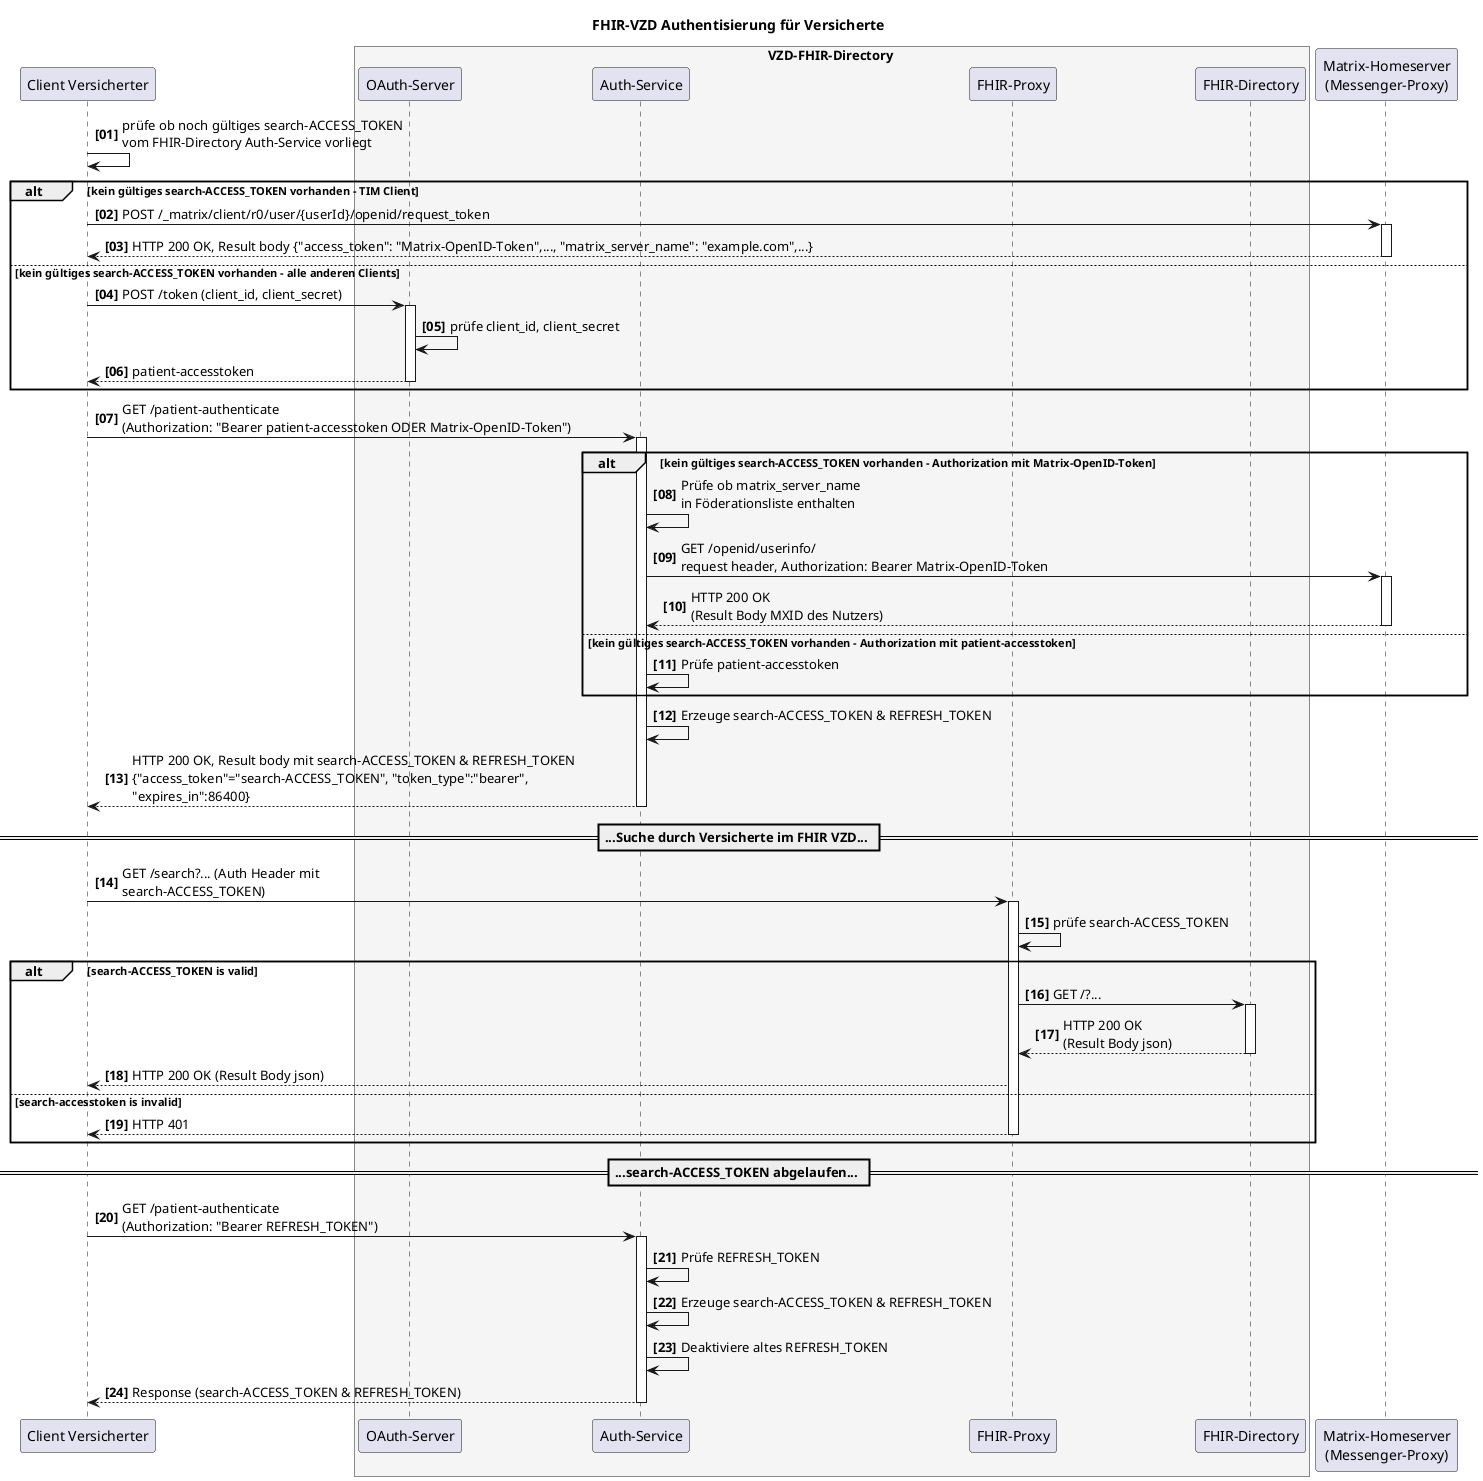 @startuml
autonumber 1 1 "<b>[00]"
title "FHIR-VZD Authentisierung für Versicherte"

participant VClient as "Client Versicherter"

box VZD-FHIR-Directory #WhiteSmoke
    participant "OAuth-Server" as VzdOAuth
    participant "Auth-Service" as VzdAuth
    participant fp as "FHIR-Proxy"
    participant fd as "FHIR-Directory"
end box

participant hs as "Matrix-Homeserver\n(Messenger-Proxy)"

VClient-> VClient: prüfe ob noch gültiges search-ACCESS_TOKEN\nvom FHIR-Directory Auth-Service vorliegt

alt kein gültiges search-ACCESS_TOKEN vorhanden - TIM Client
VClient-> hs: POST /_matrix/client/r0/user/{userId}/openid/request_token
activate hs
hs --> VClient: HTTP 200 OK, Result body {"access_token": "Matrix-OpenID-Token",..., "matrix_server_name": "example.com",...}
deactivate hs
 else kein gültiges search-ACCESS_TOKEN vorhanden - alle anderen Clients
VClient->VzdOAuth++: POST /token (client_id, client_secret)
VzdOAuth->VzdOAuth: prüfe client_id, client_secret
VzdOAuth-->VClient: patient-accesstoken
deactivate VzdOAuth
end

VClient->VzdAuth++: GET /patient-authenticate \n(Authorization: "Bearer patient-accesstoken ODER Matrix-OpenID-Token")

alt kein gültiges search-ACCESS_TOKEN vorhanden - Authorization mit Matrix-OpenID-Token

VzdAuth-> VzdAuth: Prüfe ob matrix_server_name\nin Föderationsliste enthalten
VzdAuth-> hs: GET /openid/userinfo/\nrequest header, Authorization: Bearer Matrix-OpenID-Token
activate hs
hs --> VzdAuth: HTTP 200 OK\n(Result Body MXID des Nutzers)
deactivate hs

 else kein gültiges search-ACCESS_TOKEN vorhanden - Authorization mit patient-accesstoken

VzdAuth->VzdAuth: Prüfe patient-accesstoken
end

VzdAuth->VzdAuth: Erzeuge search-ACCESS_TOKEN & REFRESH_TOKEN
VzdAuth--> VClient: HTTP 200 OK, Result body mit search-ACCESS_TOKEN & REFRESH_TOKEN\n{"access_token"="search-ACCESS_TOKEN", "token_type":"bearer",\n"expires_in":86400}
deactivate VzdAuth

== ...Suche durch Versicherte im FHIR VZD... ==

VClient -> fp: GET /search?... (Auth Header mit\nsearch-ACCESS_TOKEN)
activate fp
fp -> fp: prüfe search-ACCESS_TOKEN

alt search-ACCESS_TOKEN is valid
fp -> fd: GET /?...
activate fd
fd --> fp: HTTP 200 OK\n(Result Body json)
deactivate fd
fp --> VClient : HTTP 200 OK (Result Body json)
else search-accesstoken is invalid
fp --> VClient : HTTP 401
deactivate fp
end

== ...search-ACCESS_TOKEN abgelaufen... ==

VClient->VzdAuth++: GET /patient-authenticate \n(Authorization: "Bearer REFRESH_TOKEN")
VzdAuth->VzdAuth: Prüfe REFRESH_TOKEN
VzdAuth->VzdAuth: Erzeuge search-ACCESS_TOKEN & REFRESH_TOKEN
VzdAuth->VzdAuth: Deaktiviere altes REFRESH_TOKEN

VzdAuth-->VClient: Response (search-ACCESS_TOKEN & REFRESH_TOKEN)
deactivate VzdAuth
deactivate VzdAuth

@enduml
